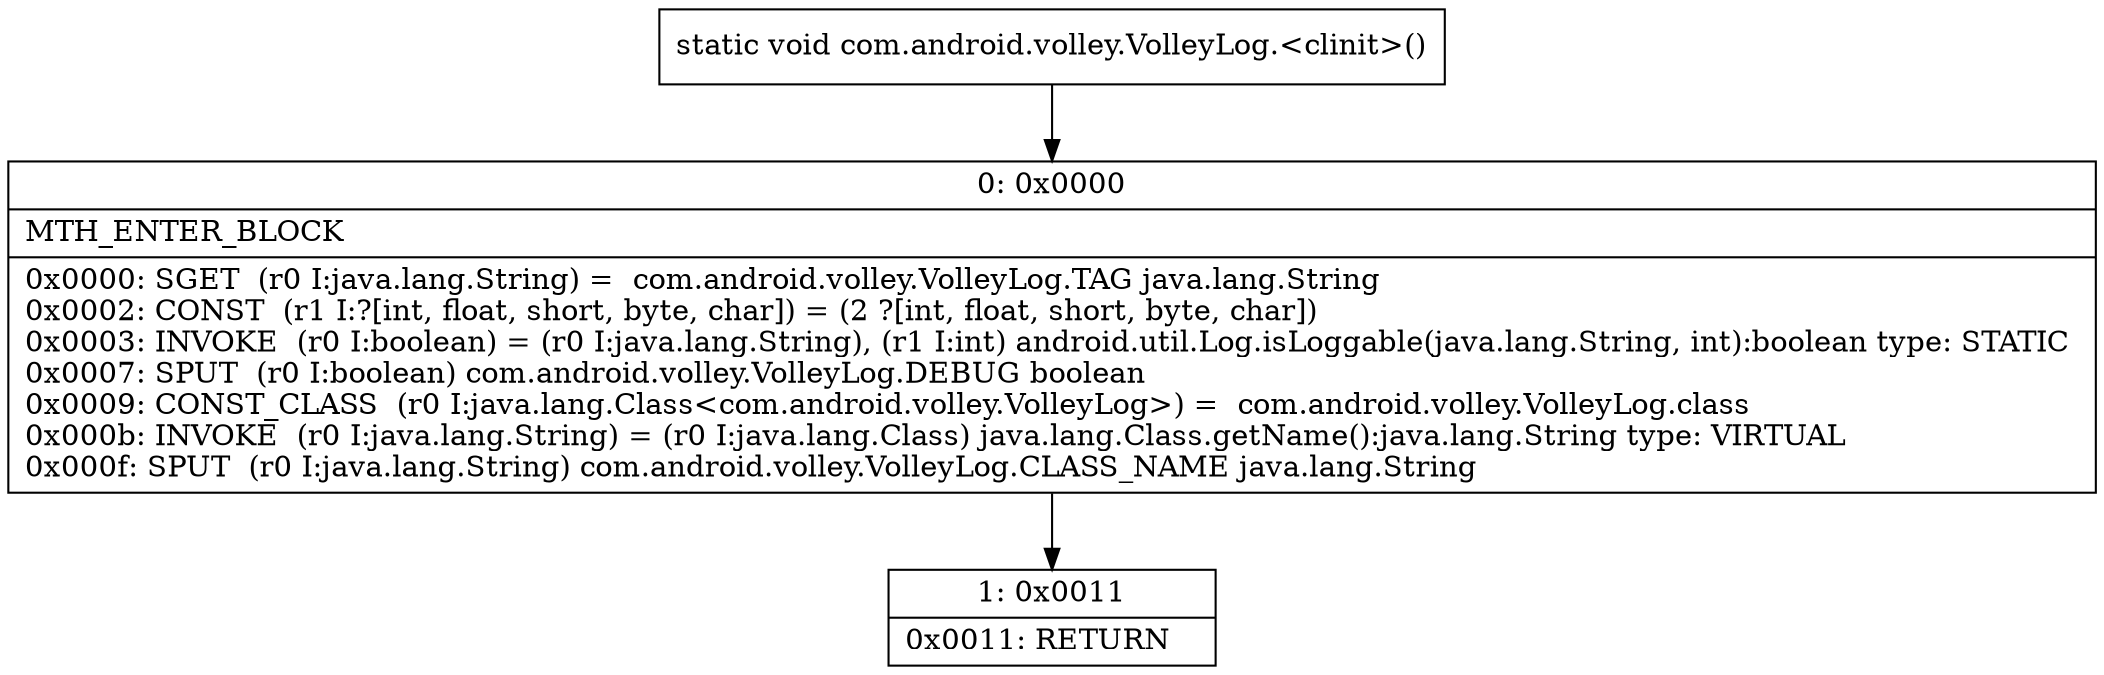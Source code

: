 digraph "CFG forcom.android.volley.VolleyLog.\<clinit\>()V" {
Node_0 [shape=record,label="{0\:\ 0x0000|MTH_ENTER_BLOCK\l|0x0000: SGET  (r0 I:java.lang.String) =  com.android.volley.VolleyLog.TAG java.lang.String \l0x0002: CONST  (r1 I:?[int, float, short, byte, char]) = (2 ?[int, float, short, byte, char]) \l0x0003: INVOKE  (r0 I:boolean) = (r0 I:java.lang.String), (r1 I:int) android.util.Log.isLoggable(java.lang.String, int):boolean type: STATIC \l0x0007: SPUT  (r0 I:boolean) com.android.volley.VolleyLog.DEBUG boolean \l0x0009: CONST_CLASS  (r0 I:java.lang.Class\<com.android.volley.VolleyLog\>) =  com.android.volley.VolleyLog.class \l0x000b: INVOKE  (r0 I:java.lang.String) = (r0 I:java.lang.Class) java.lang.Class.getName():java.lang.String type: VIRTUAL \l0x000f: SPUT  (r0 I:java.lang.String) com.android.volley.VolleyLog.CLASS_NAME java.lang.String \l}"];
Node_1 [shape=record,label="{1\:\ 0x0011|0x0011: RETURN   \l}"];
MethodNode[shape=record,label="{static void com.android.volley.VolleyLog.\<clinit\>() }"];
MethodNode -> Node_0;
Node_0 -> Node_1;
}

